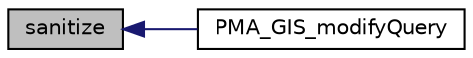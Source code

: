 digraph G
{
  edge [fontname="Helvetica",fontsize="10",labelfontname="Helvetica",labelfontsize="10"];
  node [fontname="Helvetica",fontsize="10",shape=record];
  rankdir="LR";
  Node1 [label="sanitize",height=0.2,width=0.4,color="black", fillcolor="grey75", style="filled" fontcolor="black"];
  Node1 -> Node2 [dir="back",color="midnightblue",fontsize="10",style="solid",fontname="Helvetica"];
  Node2 [label="PMA_GIS_modifyQuery",height=0.2,width=0.4,color="black", fillcolor="white", style="filled",URL="$gis__visualization_8lib_8php.html#a18f059b79e7b8315ca634f517ee0a827",tooltip="Returns a modified sql query with only the label column and spatial column(wrapped with &#39;ASTEXT()&#39; fu..."];
}
